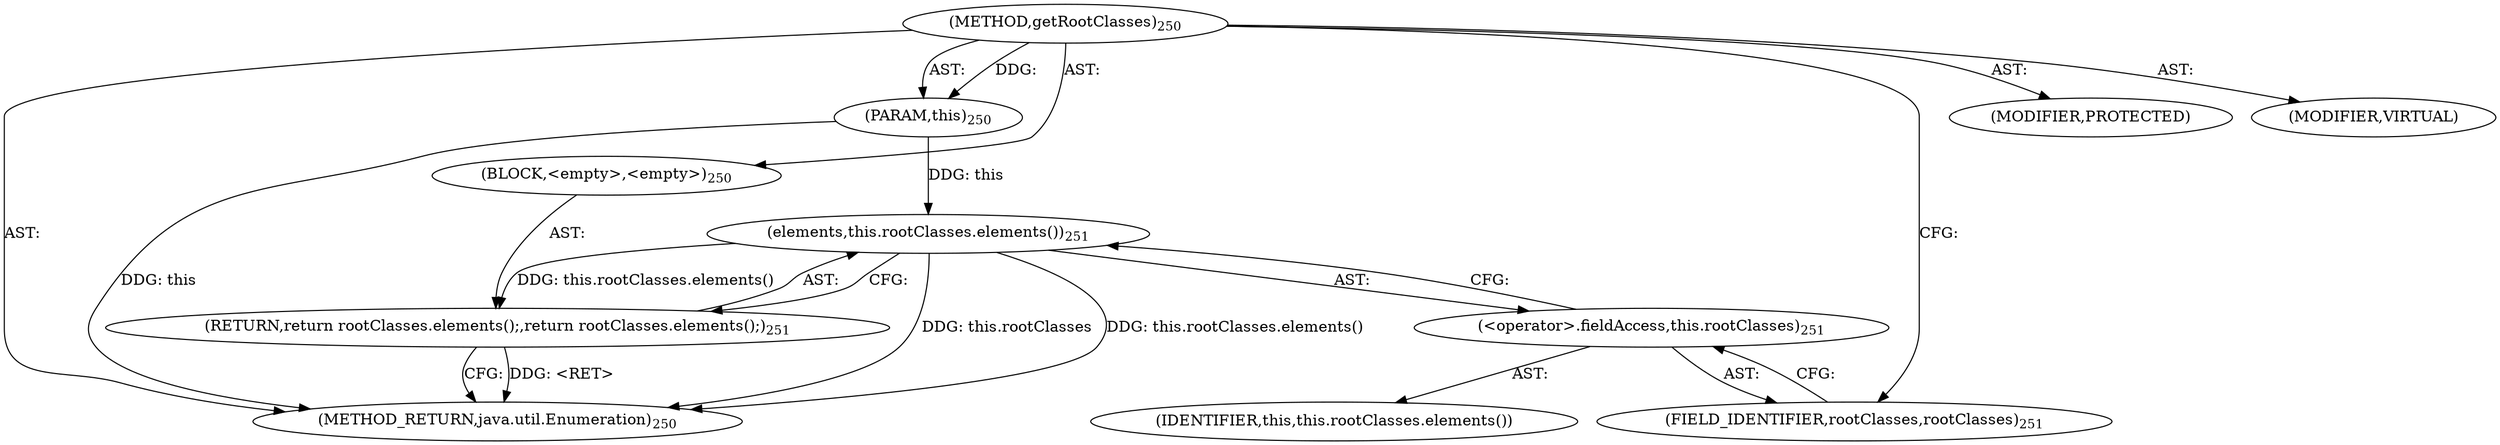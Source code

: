 digraph "getRootClasses" {  
"111669149707" [label = <(METHOD,getRootClasses)<SUB>250</SUB>> ]
"115964117011" [label = <(PARAM,this)<SUB>250</SUB>> ]
"25769803795" [label = <(BLOCK,&lt;empty&gt;,&lt;empty&gt;)<SUB>250</SUB>> ]
"146028888071" [label = <(RETURN,return rootClasses.elements();,return rootClasses.elements();)<SUB>251</SUB>> ]
"30064771159" [label = <(elements,this.rootClasses.elements())<SUB>251</SUB>> ]
"30064771160" [label = <(&lt;operator&gt;.fieldAccess,this.rootClasses)<SUB>251</SUB>> ]
"68719476792" [label = <(IDENTIFIER,this,this.rootClasses.elements())> ]
"55834574879" [label = <(FIELD_IDENTIFIER,rootClasses,rootClasses)<SUB>251</SUB>> ]
"133143986207" [label = <(MODIFIER,PROTECTED)> ]
"133143986208" [label = <(MODIFIER,VIRTUAL)> ]
"128849018891" [label = <(METHOD_RETURN,java.util.Enumeration)<SUB>250</SUB>> ]
  "111669149707" -> "115964117011"  [ label = "AST: "] 
  "111669149707" -> "25769803795"  [ label = "AST: "] 
  "111669149707" -> "133143986207"  [ label = "AST: "] 
  "111669149707" -> "133143986208"  [ label = "AST: "] 
  "111669149707" -> "128849018891"  [ label = "AST: "] 
  "25769803795" -> "146028888071"  [ label = "AST: "] 
  "146028888071" -> "30064771159"  [ label = "AST: "] 
  "30064771159" -> "30064771160"  [ label = "AST: "] 
  "30064771160" -> "68719476792"  [ label = "AST: "] 
  "30064771160" -> "55834574879"  [ label = "AST: "] 
  "146028888071" -> "128849018891"  [ label = "CFG: "] 
  "30064771159" -> "146028888071"  [ label = "CFG: "] 
  "30064771160" -> "30064771159"  [ label = "CFG: "] 
  "55834574879" -> "30064771160"  [ label = "CFG: "] 
  "111669149707" -> "55834574879"  [ label = "CFG: "] 
  "146028888071" -> "128849018891"  [ label = "DDG: &lt;RET&gt;"] 
  "115964117011" -> "128849018891"  [ label = "DDG: this"] 
  "30064771159" -> "128849018891"  [ label = "DDG: this.rootClasses"] 
  "30064771159" -> "128849018891"  [ label = "DDG: this.rootClasses.elements()"] 
  "111669149707" -> "115964117011"  [ label = "DDG: "] 
  "30064771159" -> "146028888071"  [ label = "DDG: this.rootClasses.elements()"] 
  "115964117011" -> "30064771159"  [ label = "DDG: this"] 
}
